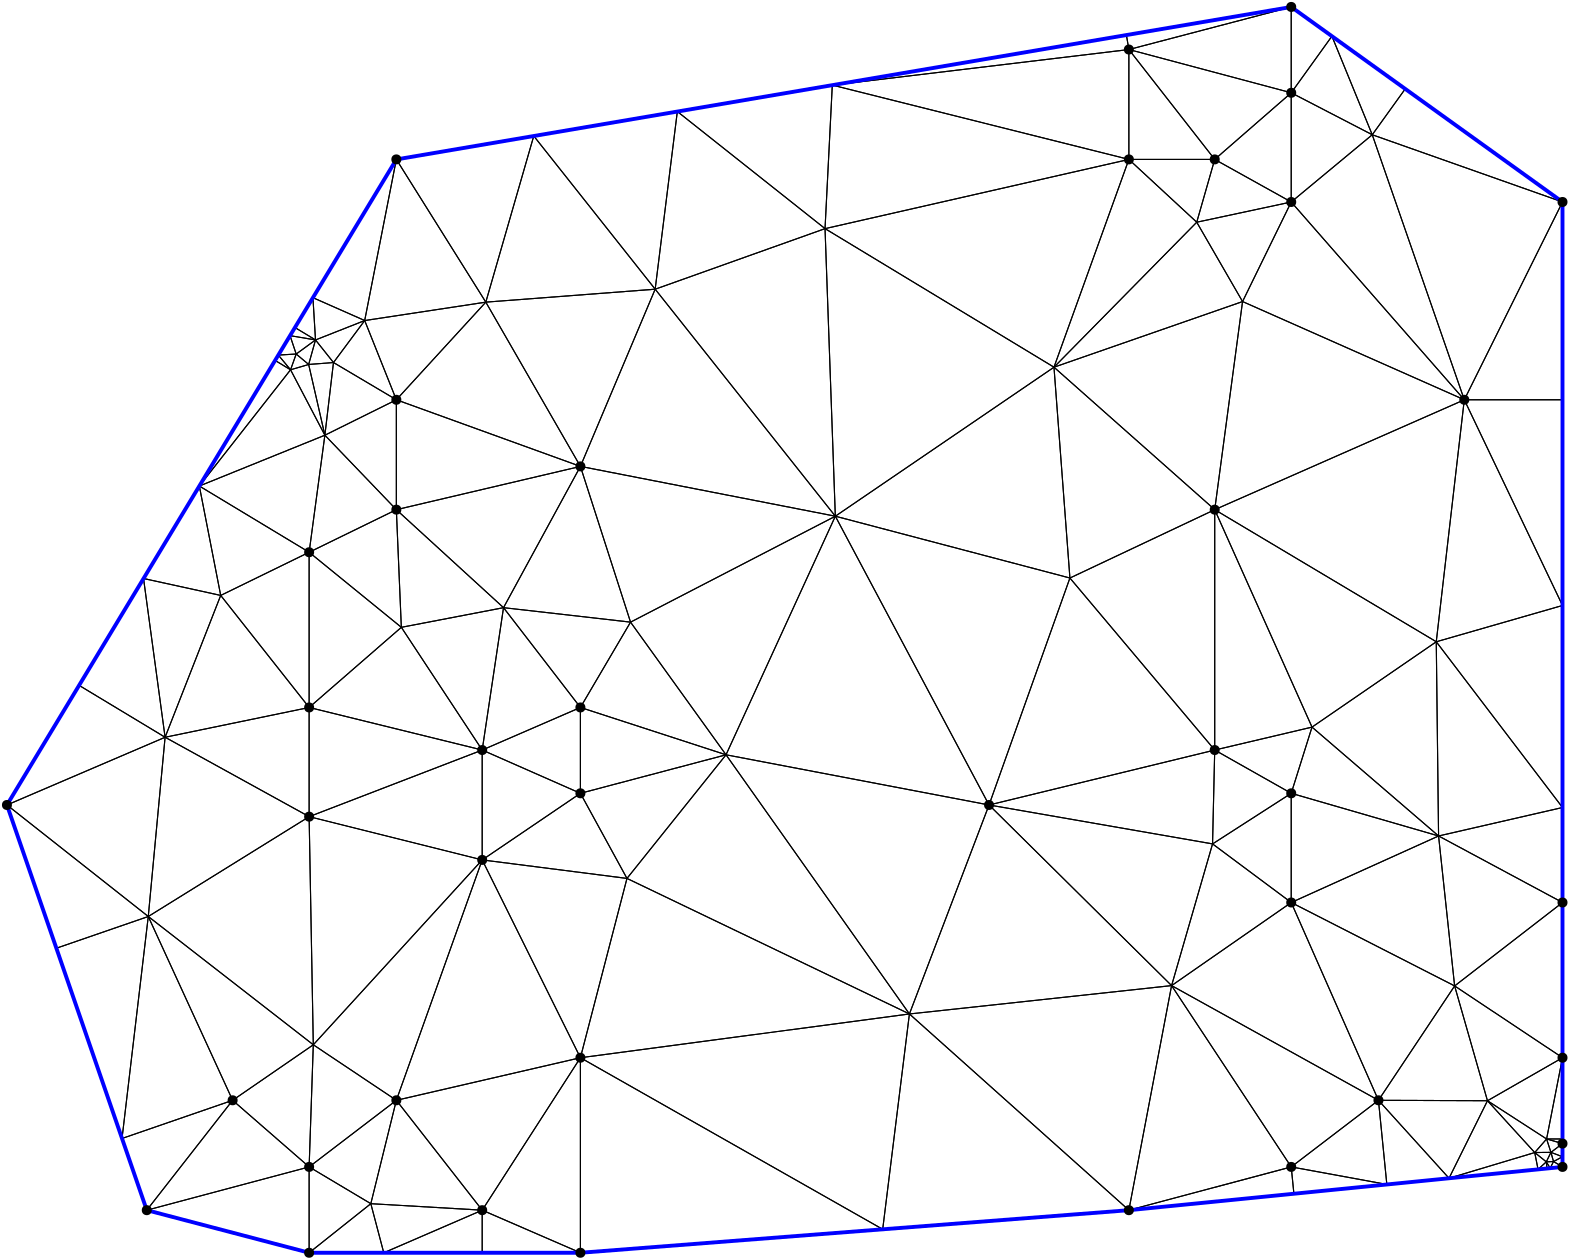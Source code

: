 <?xml version="1.0"?>
<!DOCTYPE ipe SYSTEM "ipe.dtd">
<ipe version="70218" creator="Ipe 7.2.24">
<info created="D:20221020151441" modified="D:20221020151441"/>
<ipestyle name="basic">
<symbol name="mark/disk(sx)" transformations="translations">
<path fill="sym-stroke">
0.6 0 0 0.6 0 0 e
</path>
</symbol>
<anglesize name="22.5 deg" value="22.5"/>
<anglesize name="30 deg" value="30"/>
<anglesize name="45 deg" value="45"/>
<anglesize name="60 deg" value="60"/>
<anglesize name="90 deg" value="90"/>
<arrowsize name="large" value="10"/>
<arrowsize name="small" value="5"/>
<arrowsize name="tiny" value="3"/>
<color name="blue" value="0 0 1"/>
<color name="gray" value="0.745"/>
<color name="green" value="0 1 0"/>
<color name="red" value="1 0 0"/>
<color name="pink" value="1 0.753 0.796"/>
<pen name="heavier" value="0.8"/>
<pen name="fat" value="1.4"/>
<pen name="ultrafat" value="2"/>
<gridsize name="16 pts (~6 mm)" value="16"/>
<gridsize name="32 pts (~12 mm)" value="32"/>
<gridsize name="4 pts" value="4"/>
<gridsize name="8 pts (~3 mm)" value="8"/>
<opacity name="10%" value="0.1"/>
<opacity name="25%" value="0.25"/>
<opacity name="50%" value="0.5"/>
<opacity name="75%" value="0.75"/>
<symbolsize name="large" value="5"/>
<symbolsize name="small" value="2"/>
<symbolsize name="tiny" value="1.1"/>
<textsize name="huge" value="\huge"/>
<textsize name="large" value="\large"/>
<textsize name="small" value="\small"/>
<textsize name="tiny" value="	iny"/>
<tiling name="falling" angle="-60" step="4" width="1"/>
<tiling name="rising" angle="30" step="4" width="1"/>
</ipestyle>
<page>
<layer name="hull"/>
<layer name="constraints"/>
<layer name="triangulation"/>
<layer name="obtuse"/>
<layer name="blub"/>
<layer name="problems"/>
<view layers="hull constraints triangulation obtuse blub" active="triangulation"/>
<path layer="triangulation" stroke="black">
124.786 428.998 m 
72.9317 457.583 l 
</path>
<path layer="triangulation" stroke="black">
72.9317 457.583 m 
66.8776 393.057 l 
</path>
<path layer="triangulation" stroke="black">
66.8776 393.057 m 
124.786 428.998 l 
</path>
<path layer="triangulation" stroke="black">
156.185 326.887 m 
187.091 287.329 l 
</path>
<path layer="triangulation" stroke="black">
187.091 287.329 m 
222.446 342.216 l 
</path>
<path layer="triangulation" stroke="black">
222.446 342.216 m 
156.185 326.887 l 
</path>
<path layer="triangulation" stroke="black">
66.8776 393.057 m 
97.2433 326.887 l 
</path>
<path layer="triangulation" stroke="black">
97.2433 326.887 m 
126.288 346.871 l 
</path>
<path layer="triangulation" stroke="black">
126.288 346.871 m 
66.8776 393.057 l 
</path>
<path layer="triangulation" stroke="black">
485.823 461.238 m 
450.797 539.514 l 
</path>
<path layer="triangulation" stroke="black">
450.797 539.514 m 
450.797 452.98 l 
</path>
<path layer="triangulation" stroke="black">
450.797 452.98 m 
485.823 461.238 l 
</path>
<path layer="triangulation" stroke="black">
187.091 452.98 m 
187.091 413.422 l 
</path>
<path layer="triangulation" stroke="black">
187.091 413.422 m 
222.446 437.404 l 
</path>
<path layer="triangulation" stroke="black">
222.446 437.404 m 
187.091 452.98 l 
</path>
<path layer="triangulation" stroke="black">
188.391 614.225 m 
222.446 555.091 l 
</path>
<path layer="triangulation" stroke="black">
222.446 555.091 m 
249.361 618.883 l 
</path>
<path layer="triangulation" stroke="black">
249.361 618.883 m 
188.391 614.225 l 
</path>
<path layer="triangulation" stroke="black">
478.34 689.589 m 
450.797 665.607 l 
</path>
<path layer="triangulation" stroke="black">
450.797 665.607 m 
478.34 650.278 l 
</path>
<path layer="triangulation" stroke="black">
478.34 650.278 m 
478.34 689.589 l 
</path>
<path layer="triangulation" stroke="black">
314.22 537.156 m 
249.361 618.883 l 
</path>
<path layer="triangulation" stroke="black">
249.361 618.883 m 
222.446 555.091 l 
</path>
<path layer="triangulation" stroke="black">
222.446 555.091 m 
314.22 537.156 l 
</path>
<path layer="triangulation" stroke="black">
531.386 422.045 m 
478.34 398.093 l 
</path>
<path layer="triangulation" stroke="black">
478.34 398.093 m 
537.165 368.058 l 
</path>
<path layer="triangulation" stroke="black">
537.165 368.058 m 
531.386 422.045 l 
</path>
<path layer="triangulation" stroke="black">
369.554 433.201 m 
435.271 368.178 l 
</path>
<path layer="triangulation" stroke="black">
435.271 368.178 m 
450.018 419.186 l 
</path>
<path layer="triangulation" stroke="black">
450.018 419.186 m 
369.554 433.201 l 
</path>
<path layer="triangulation" stroke="black">
124.786 272 m 
124.786 302.905 l 
</path>
<path layer="triangulation" stroke="black">
124.786 302.905 m 
66.3382 287.329 l 
</path>
<path layer="triangulation" stroke="black">
66.3382 287.329 m 
124.786 272 l 
</path>
<path layer="triangulation" stroke="black">
146.994 289.667 m 
156.185 326.887 l 
</path>
<path layer="triangulation" stroke="black">
156.185 326.887 m 
124.786 302.905 l 
</path>
<path layer="triangulation" stroke="black">
124.786 302.905 m 
146.994 289.667 l 
</path>
<path layer="triangulation" stroke="black">
151.654 272 m 
187.091 287.329 l 
</path>
<path layer="triangulation" stroke="black">
187.091 287.329 m 
146.994 289.667 l 
</path>
<path layer="triangulation" stroke="black">
146.994 289.667 m 
151.654 272 l 
</path>
<path layer="triangulation" stroke="black">
222.446 272 m 
222.446 342.216 l 
</path>
<path layer="triangulation" stroke="black">
222.446 342.216 m 
187.091 287.329 l 
</path>
<path layer="triangulation" stroke="black">
187.091 287.329 m 
222.446 272 l 
</path>
<path layer="triangulation" stroke="black">
126.288 346.871 m 
156.185 326.887 l 
</path>
<path layer="triangulation" stroke="black">
156.185 326.887 m 
187.091 413.422 l 
</path>
<path layer="triangulation" stroke="black">
187.091 413.422 m 
126.288 346.871 l 
</path>
<path layer="triangulation" stroke="black">
398.668 514.906 m 
369.554 433.201 l 
</path>
<path layer="triangulation" stroke="black">
369.554 433.201 m 
450.797 452.98 l 
</path>
<path layer="triangulation" stroke="black">
450.797 452.98 m 
398.668 514.906 l 
</path>
<path layer="triangulation" stroke="black">
124.786 428.998 m 
126.288 346.871 l 
</path>
<path layer="triangulation" stroke="black">
126.288 346.871 m 
187.091 413.422 l 
</path>
<path layer="triangulation" stroke="black">
187.091 413.422 m 
124.786 428.998 l 
</path>
<path layer="triangulation" stroke="black">
340.888 357.97 m 
419.892 287.329 l 
</path>
<path layer="triangulation" stroke="black">
419.892 287.329 m 
435.271 368.178 l 
</path>
<path layer="triangulation" stroke="black">
435.271 368.178 m 
340.888 357.97 l 
</path>
<path layer="triangulation" stroke="black">
187.091 413.422 m 
156.185 326.887 l 
</path>
<path layer="triangulation" stroke="black">
156.185 326.887 m 
222.446 342.216 l 
</path>
<path layer="triangulation" stroke="black">
222.446 342.216 m 
187.091 413.422 l 
</path>
<path layer="triangulation" stroke="black">
146.994 289.667 m 
124.786 272 l 
</path>
<path layer="triangulation" stroke="black">
124.786 272 m 
151.654 272 l 
</path>
<path layer="triangulation" stroke="black">
151.654 272 m 
146.994 289.667 l 
</path>
<path layer="triangulation" stroke="black">
126.288 346.871 m 
124.786 302.905 l 
</path>
<path layer="triangulation" stroke="black">
124.786 302.905 m 
156.185 326.887 l 
</path>
<path layer="triangulation" stroke="black">
156.185 326.887 m 
126.288 346.871 l 
</path>
<path layer="triangulation" stroke="black">
97.2433 326.887 m 
66.3382 287.329 l 
</path>
<path layer="triangulation" stroke="black">
66.3382 287.329 m 
124.786 302.905 l 
</path>
<path layer="triangulation" stroke="black">
124.786 302.905 m 
97.2433 326.887 l 
</path>
<path layer="triangulation" stroke="black">
187.091 413.422 m 
187.091 452.98 l 
</path>
<path layer="triangulation" stroke="black">
187.091 452.98 m 
124.786 428.998 l 
</path>
<path layer="triangulation" stroke="black">
124.786 428.998 m 
187.091 413.422 l 
</path>
<path layer="triangulation" stroke="black">
157.982 497.161 m 
124.786 524.185 l 
</path>
<path layer="triangulation" stroke="black">
124.786 524.185 m 
124.786 468.309 l 
</path>
<path layer="triangulation" stroke="black">
124.786 468.309 m 
157.982 497.161 l 
</path>
<path layer="triangulation" stroke="black">
124.786 468.309 m 
124.786 524.185 l 
</path>
<path layer="triangulation" stroke="black">
124.786 524.185 m 
92.9514 508.644 l 
</path>
<path layer="triangulation" stroke="black">
92.9514 508.644 m 
124.786 468.309 l 
</path>
<path layer="triangulation" stroke="black">
118.099 589.874 m 
130.453 566.321 l 
</path>
<path layer="triangulation" stroke="black">
130.453 566.321 m 
124.618 591.787 l 
</path>
<path layer="triangulation" stroke="black">
124.618 591.787 m 
118.099 589.874 l 
</path>
<path layer="triangulation" stroke="black">
194.765 504.232 m 
222.446 468.309 l 
</path>
<path layer="triangulation" stroke="black">
222.446 468.309 m 
240.494 499.024 l 
</path>
<path layer="triangulation" stroke="black">
240.494 499.024 m 
194.765 504.232 l 
</path>
<path layer="triangulation" stroke="black">
157.982 497.161 m 
187.091 452.98 l 
</path>
<path layer="triangulation" stroke="black">
187.091 452.98 m 
194.765 504.232 l 
</path>
<path layer="triangulation" stroke="black">
194.765 504.232 m 
157.982 497.161 l 
</path>
<path layer="triangulation" stroke="black">
331.269 280.449 m 
340.888 357.97 l 
</path>
<path layer="triangulation" stroke="black">
340.888 357.97 m 
222.446 342.216 l 
</path>
<path layer="triangulation" stroke="black">
222.446 342.216 m 
331.269 280.449 l 
</path>
<path layer="triangulation" stroke="black">
314.22 537.156 m 
222.446 555.091 l 
</path>
<path layer="triangulation" stroke="black">
222.446 555.091 m 
240.494 499.024 l 
</path>
<path layer="triangulation" stroke="black">
240.494 499.024 m 
314.22 537.156 l 
</path>
<path layer="triangulation" stroke="black">
156.185 579.073 m 
156.185 539.514 l 
</path>
<path layer="triangulation" stroke="black">
156.185 539.514 m 
222.446 555.091 l 
</path>
<path layer="triangulation" stroke="black">
222.446 555.091 m 
156.185 579.073 l 
</path>
<path layer="triangulation" stroke="black">
194.765 504.232 m 
187.091 452.98 l 
</path>
<path layer="triangulation" stroke="black">
187.091 452.98 m 
222.446 468.309 l 
</path>
<path layer="triangulation" stroke="black">
222.446 468.309 m 
194.765 504.232 l 
</path>
<path layer="triangulation" stroke="black">
124.786 468.309 m 
124.786 428.998 l 
</path>
<path layer="triangulation" stroke="black">
124.786 428.998 m 
187.091 452.98 l 
</path>
<path layer="triangulation" stroke="black">
187.091 452.98 m 
124.786 468.309 l 
</path>
<path layer="triangulation" stroke="black">
187.091 452.98 m 
222.446 437.404 l 
</path>
<path layer="triangulation" stroke="black">
222.446 437.404 m 
222.446 468.309 l 
</path>
<path layer="triangulation" stroke="black">
222.446 468.309 m 
187.091 452.98 l 
</path>
<path layer="triangulation" stroke="black">
187.091 413.422 m 
222.446 342.216 l 
</path>
<path layer="triangulation" stroke="black">
222.446 342.216 m 
239.209 406.761 l 
</path>
<path layer="triangulation" stroke="black">
239.209 406.761 m 
187.091 413.422 l 
</path>
<path layer="triangulation" stroke="black">
419.892 705.166 m 
419.892 665.607 l 
</path>
<path layer="triangulation" stroke="black">
419.892 665.607 m 
450.797 665.607 l 
</path>
<path layer="triangulation" stroke="black">
450.797 665.607 m 
419.892 705.166 l 
</path>
<path layer="triangulation" stroke="black">
240.494 499.024 m 
222.446 468.309 l 
</path>
<path layer="triangulation" stroke="black">
222.446 468.309 m 
274.866 451.266 l 
</path>
<path layer="triangulation" stroke="black">
274.866 451.266 m 
240.494 499.024 l 
</path>
<path layer="triangulation" stroke="black">
419.892 705.166 m 
450.797 665.607 l 
</path>
<path layer="triangulation" stroke="black">
450.797 665.607 m 
478.34 689.589 l 
</path>
<path layer="triangulation" stroke="black">
478.34 689.589 m 
419.892 705.166 l 
</path>
<path layer="triangulation" stroke="black">
485.823 461.238 m 
450.797 452.98 l 
</path>
<path layer="triangulation" stroke="black">
450.797 452.98 m 
478.34 437.404 l 
</path>
<path layer="triangulation" stroke="black">
478.34 437.404 m 
485.823 461.238 l 
</path>
<path layer="triangulation" stroke="black">
419.003 710.385 m 
419.892 705.166 l 
</path>
<path layer="triangulation" stroke="black">
419.892 705.166 m 
478.34 720.494 l 
</path>
<path layer="triangulation" stroke="black">
478.34 720.494 m 
419.003 710.385 l 
</path>
<path layer="triangulation" stroke="black">
310.512 640.688 m 
249.361 618.883 l 
</path>
<path layer="triangulation" stroke="black">
249.361 618.883 m 
314.22 537.156 l 
</path>
<path layer="triangulation" stroke="black">
314.22 537.156 m 
310.512 640.688 l 
</path>
<path layer="triangulation" stroke="black">
419.892 705.166 m 
478.34 689.589 l 
</path>
<path layer="triangulation" stroke="black">
478.34 689.589 m 
478.34 720.494 l 
</path>
<path layer="triangulation" stroke="black">
478.34 720.494 m 
419.892 705.166 l 
</path>
<path layer="triangulation" stroke="black">
478.34 650.278 m 
460.819 614.434 l 
</path>
<path layer="triangulation" stroke="black">
460.819 614.434 m 
540.645 579.073 l 
</path>
<path layer="triangulation" stroke="black">
540.645 579.073 m 
478.34 650.278 l 
</path>
<path layer="triangulation" stroke="black">
478.34 689.589 m 
507.508 674.479 l 
</path>
<path layer="triangulation" stroke="black">
507.508 674.479 m 
492.988 709.963 l 
</path>
<path layer="triangulation" stroke="black">
492.988 709.963 m 
478.34 689.589 l 
</path>
<path layer="triangulation" stroke="black">
507.508 674.479 m 
478.34 650.278 l 
</path>
<path layer="triangulation" stroke="black">
478.34 650.278 m 
540.645 579.073 l 
</path>
<path layer="triangulation" stroke="black">
540.645 579.073 m 
507.508 674.479 l 
</path>
<path layer="triangulation" stroke="black">
460.819 614.434 m 
444.326 642.998 l 
</path>
<path layer="triangulation" stroke="black">
444.326 642.998 m 
392.933 590.803 l 
</path>
<path layer="triangulation" stroke="black">
392.933 590.803 m 
460.819 614.434 l 
</path>
<path layer="triangulation" stroke="black">
530.556 491.961 m 
540.645 579.073 l 
</path>
<path layer="triangulation" stroke="black">
540.645 579.073 m 
450.797 539.514 l 
</path>
<path layer="triangulation" stroke="black">
450.797 539.514 m 
530.556 491.961 l 
</path>
<path layer="triangulation" stroke="black">
576 650.278 m 
507.508 674.479 l 
</path>
<path layer="triangulation" stroke="black">
507.508 674.479 m 
540.645 579.073 l 
</path>
<path layer="triangulation" stroke="black">
540.645 579.073 m 
576 650.278 l 
</path>
<path layer="triangulation" stroke="black">
537.165 368.058 m 
509.74 326.887 l 
</path>
<path layer="triangulation" stroke="black">
509.74 326.887 m 
548.988 326.728 l 
</path>
<path layer="triangulation" stroke="black">
548.988 326.728 m 
537.165 368.058 l 
</path>
<path layer="triangulation" stroke="black">
565.999 308.078 m 
570.273 312.963 l 
</path>
<path layer="triangulation" stroke="black">
570.273 312.963 m 
548.988 326.728 l 
</path>
<path layer="triangulation" stroke="black">
548.988 326.728 m 
565.999 308.078 l 
</path>
<path layer="triangulation" stroke="black">
531.386 422.045 m 
530.556 491.961 l 
</path>
<path layer="triangulation" stroke="black">
530.556 491.961 m 
485.823 461.238 l 
</path>
<path layer="triangulation" stroke="black">
485.823 461.238 m 
531.386 422.045 l 
</path>
<path layer="triangulation" stroke="black">
450.797 452.98 m 
450.018 419.186 l 
</path>
<path layer="triangulation" stroke="black">
450.018 419.186 m 
478.34 437.404 l 
</path>
<path layer="triangulation" stroke="black">
478.34 437.404 m 
450.797 452.98 l 
</path>
<path layer="triangulation" stroke="black">
444.326 642.998 m 
419.892 665.607 l 
</path>
<path layer="triangulation" stroke="black">
419.892 665.607 m 
392.933 590.803 l 
</path>
<path layer="triangulation" stroke="black">
392.933 590.803 m 
444.326 642.998 l 
</path>
<path layer="triangulation" stroke="black">
419.892 665.607 m 
313.13 692.347 l 
</path>
<path layer="triangulation" stroke="black">
313.13 692.347 m 
310.512 640.688 l 
</path>
<path layer="triangulation" stroke="black">
310.512 640.688 m 
419.892 665.607 l 
</path>
<path layer="triangulation" stroke="black">
450.797 539.514 m 
398.668 514.906 l 
</path>
<path layer="triangulation" stroke="black">
398.668 514.906 m 
450.797 452.98 l 
</path>
<path layer="triangulation" stroke="black">
450.797 452.98 m 
450.797 539.514 l 
</path>
<path layer="triangulation" stroke="black">
274.866 451.266 m 
239.209 406.761 l 
</path>
<path layer="triangulation" stroke="black">
239.209 406.761 m 
340.888 357.97 l 
</path>
<path layer="triangulation" stroke="black">
340.888 357.97 m 
274.866 451.266 l 
</path>
<path layer="triangulation" stroke="black">
435.271 368.178 m 
419.892 287.329 l 
</path>
<path layer="triangulation" stroke="black">
419.892 287.329 m 
478.34 302.905 l 
</path>
<path layer="triangulation" stroke="black">
478.34 302.905 m 
435.271 368.178 l 
</path>
<path layer="triangulation" stroke="black">
509.74 326.887 m 
435.271 368.178 l 
</path>
<path layer="triangulation" stroke="black">
435.271 368.178 m 
478.34 302.905 l 
</path>
<path layer="triangulation" stroke="black">
478.34 302.905 m 
509.74 326.887 l 
</path>
<path layer="triangulation" stroke="black">
576 398.093 m 
537.165 368.058 l 
</path>
<path layer="triangulation" stroke="black">
537.165 368.058 m 
576 342.216 l 
</path>
<path layer="triangulation" stroke="black">
576 342.216 m 
576 398.093 l 
</path>
<path layer="triangulation" stroke="black">
478.34 398.093 m 
435.271 368.178 l 
</path>
<path layer="triangulation" stroke="black">
435.271 368.178 m 
509.74 326.887 l 
</path>
<path layer="triangulation" stroke="black">
509.74 326.887 m 
478.34 398.093 l 
</path>
<path layer="triangulation" stroke="black">
85.2616 548.026 m 
124.786 524.185 l 
</path>
<path layer="triangulation" stroke="black">
124.786 524.185 m 
130.453 566.321 l 
</path>
<path layer="triangulation" stroke="black">
130.453 566.321 m 
85.2616 548.026 l 
</path>
<path layer="triangulation" stroke="black">
133.551 592.483 m 
156.185 579.073 l 
</path>
<path layer="triangulation" stroke="black">
156.185 579.073 m 
144.788 607.603 l 
</path>
<path layer="triangulation" stroke="black">
144.788 607.603 m 
133.551 592.483 l 
</path>
<path layer="triangulation" stroke="black">
548.988 326.728 m 
570.273 312.963 l 
</path>
<path layer="triangulation" stroke="black">
570.273 312.963 m 
576 342.216 l 
</path>
<path layer="triangulation" stroke="black">
576 342.216 m 
548.988 326.728 l 
</path>
<path layer="triangulation" stroke="black">
548.988 326.728 m 
535.145 298.829 l 
</path>
<path layer="triangulation" stroke="black">
535.145 298.829 m 
565.999 308.078 l 
</path>
<path layer="triangulation" stroke="black">
565.999 308.078 m 
548.988 326.728 l 
</path>
<path layer="triangulation" stroke="black">
156.185 326.887 m 
146.994 289.667 l 
</path>
<path layer="triangulation" stroke="black">
146.994 289.667 m 
187.091 287.329 l 
</path>
<path layer="triangulation" stroke="black">
187.091 287.329 m 
156.185 326.887 l 
</path>
<path layer="triangulation" stroke="black">
124.786 302.905 m 
124.786 272 l 
</path>
<path layer="triangulation" stroke="black">
124.786 272 m 
146.994 289.667 l 
</path>
<path layer="triangulation" stroke="black">
146.994 289.667 m 
124.786 302.905 l 
</path>
<path layer="triangulation" stroke="black">
124.618 591.787 m 
127.083 600.615 l 
</path>
<path layer="triangulation" stroke="black">
127.083 600.615 m 
120.126 595.544 l 
</path>
<path layer="triangulation" stroke="black">
120.126 595.544 m 
124.618 591.787 l 
</path>
<path layer="triangulation" stroke="black">
144.788 607.603 m 
188.391 614.225 l 
</path>
<path layer="triangulation" stroke="black">
188.391 614.225 m 
156.185 665.607 l 
</path>
<path layer="triangulation" stroke="black">
156.185 665.607 m 
144.788 607.603 l 
</path>
<path layer="triangulation" stroke="black">
222.446 437.404 m 
274.866 451.266 l 
</path>
<path layer="triangulation" stroke="black">
274.866 451.266 m 
222.446 468.309 l 
</path>
<path layer="triangulation" stroke="black">
222.446 468.309 m 
222.446 437.404 l 
</path>
<path layer="triangulation" stroke="black">
239.209 406.761 m 
222.446 342.216 l 
</path>
<path layer="triangulation" stroke="black">
222.446 342.216 m 
340.888 357.97 l 
</path>
<path layer="triangulation" stroke="black">
340.888 357.97 m 
239.209 406.761 l 
</path>
<path layer="triangulation" stroke="black">
97.2433 326.887 m 
57.4284 313.148 l 
</path>
<path layer="triangulation" stroke="black">
57.4284 313.148 m 
66.3382 287.329 l 
</path>
<path layer="triangulation" stroke="black">
66.3382 287.329 m 
97.2433 326.887 l 
</path>
<path layer="triangulation" stroke="black">
97.2433 326.887 m 
66.8776 393.057 l 
</path>
<path layer="triangulation" stroke="black">
66.8776 393.057 m 
57.4284 313.148 l 
</path>
<path layer="triangulation" stroke="black">
57.4284 313.148 m 
97.2433 326.887 l 
</path>
<path layer="triangulation" stroke="black">
72.9317 457.583 m 
92.9514 508.644 l 
</path>
<path layer="triangulation" stroke="black">
92.9514 508.644 m 
65.1744 514.725 l 
</path>
<path layer="triangulation" stroke="black">
65.1744 514.725 m 
72.9317 457.583 l 
</path>
<path layer="triangulation" stroke="black">
118.099 589.874 m 
120.126 595.544 l 
</path>
<path layer="triangulation" stroke="black">
120.126 595.544 m 
113.697 595.168 l 
</path>
<path layer="triangulation" stroke="black">
113.697 595.168 m 
118.099 589.874 l 
</path>
<path layer="triangulation" stroke="black">
118.099 589.874 m 
124.618 591.787 l 
</path>
<path layer="triangulation" stroke="black">
124.618 591.787 m 
120.126 595.544 l 
</path>
<path layer="triangulation" stroke="black">
120.126 595.544 m 
118.099 589.874 l 
</path>
<path layer="triangulation" stroke="black">
133.551 592.483 m 
130.453 566.321 l 
</path>
<path layer="triangulation" stroke="black">
130.453 566.321 m 
156.185 579.073 l 
</path>
<path layer="triangulation" stroke="black">
156.185 579.073 m 
133.551 592.483 l 
</path>
<path layer="triangulation" stroke="black">
419.892 705.166 m 
313.13 692.347 l 
</path>
<path layer="triangulation" stroke="black">
313.13 692.347 m 
419.892 665.607 l 
</path>
<path layer="triangulation" stroke="black">
419.892 665.607 m 
419.892 705.166 l 
</path>
<path layer="triangulation" stroke="black">
188.391 614.225 m 
156.185 579.073 l 
</path>
<path layer="triangulation" stroke="black">
156.185 579.073 m 
222.446 555.091 l 
</path>
<path layer="triangulation" stroke="black">
222.446 555.091 m 
188.391 614.225 l 
</path>
<path layer="triangulation" stroke="black">
156.185 665.607 m 
126.158 615.826 l 
</path>
<path layer="triangulation" stroke="black">
126.158 615.826 m 
144.788 607.603 l 
</path>
<path layer="triangulation" stroke="black">
144.788 607.603 m 
156.185 665.607 l 
</path>
<path layer="triangulation" stroke="black">
450.018 419.186 m 
435.271 368.178 l 
</path>
<path layer="triangulation" stroke="black">
435.271 368.178 m 
478.34 398.093 l 
</path>
<path layer="triangulation" stroke="black">
478.34 398.093 m 
450.018 419.186 l 
</path>
<path layer="triangulation" stroke="black">
369.554 433.201 m 
340.888 357.97 l 
</path>
<path layer="triangulation" stroke="black">
340.888 357.97 m 
435.271 368.178 l 
</path>
<path layer="triangulation" stroke="black">
435.271 368.178 m 
369.554 433.201 l 
</path>
<path layer="triangulation" stroke="black">
576 579.073 m 
540.645 579.073 l 
</path>
<path layer="triangulation" stroke="black">
540.645 579.073 m 
576 505.028 l 
</path>
<path layer="triangulation" stroke="black">
576 505.028 m 
576 579.073 l 
</path>
<path layer="triangulation" stroke="black">
257.339 682.841 m 
249.361 618.883 l 
</path>
<path layer="triangulation" stroke="black">
249.361 618.883 m 
310.512 640.688 l 
</path>
<path layer="triangulation" stroke="black">
310.512 640.688 m 
257.339 682.841 l 
</path>
<path layer="triangulation" stroke="black">
576 432.298 m 
531.386 422.045 l 
</path>
<path layer="triangulation" stroke="black">
531.386 422.045 m 
576 398.093 l 
</path>
<path layer="triangulation" stroke="black">
576 398.093 m 
576 432.298 l 
</path>
<path layer="triangulation" stroke="black">
478.34 398.093 m 
509.74 326.887 l 
</path>
<path layer="triangulation" stroke="black">
509.74 326.887 m 
537.165 368.058 l 
</path>
<path layer="triangulation" stroke="black">
537.165 368.058 m 
478.34 398.093 l 
</path>
<path layer="triangulation" stroke="black">
570.273 312.963 m 
571.835 308.146 l 
</path>
<path layer="triangulation" stroke="black">
571.835 308.146 m 
576 311.311 l 
</path>
<path layer="triangulation" stroke="black">
576 311.311 m 
570.273 312.963 l 
</path>
<path layer="triangulation" stroke="black">
571.835 308.146 m 
570.17 304.733 l 
</path>
<path layer="triangulation" stroke="black">
570.17 304.733 m 
572.767 304.841 l 
</path>
<path layer="triangulation" stroke="black">
572.767 304.841 m 
571.835 308.146 l 
</path>
<path layer="triangulation" stroke="black">
571.561 302.462 m 
570.17 304.733 l 
</path>
<path layer="triangulation" stroke="black">
570.17 304.733 m 
570.408 302.347 l 
</path>
<path layer="triangulation" stroke="black">
570.408 302.347 m 
571.561 302.462 l 
</path>
<path layer="triangulation" stroke="black">
509.74 326.887 m 
478.34 302.905 l 
</path>
<path layer="triangulation" stroke="black">
478.34 302.905 m 
512.762 296.595 l 
</path>
<path layer="triangulation" stroke="black">
512.762 296.595 m 
509.74 326.887 l 
</path>
<path layer="triangulation" stroke="black">
66.8776 393.057 m 
126.288 346.871 l 
</path>
<path layer="triangulation" stroke="black">
126.288 346.871 m 
124.786 428.998 l 
</path>
<path layer="triangulation" stroke="black">
124.786 428.998 m 
66.8776 393.057 l 
</path>
<path layer="triangulation" stroke="black">
97.2433 326.887 m 
124.786 302.905 l 
</path>
<path layer="triangulation" stroke="black">
124.786 302.905 m 
126.288 346.871 l 
</path>
<path layer="triangulation" stroke="black">
126.288 346.871 m 
97.2433 326.887 l 
</path>
<path layer="triangulation" stroke="black">
124.786 468.309 m 
72.9317 457.583 l 
</path>
<path layer="triangulation" stroke="black">
72.9317 457.583 m 
124.786 428.998 l 
</path>
<path layer="triangulation" stroke="black">
124.786 428.998 m 
124.786 468.309 l 
</path>
<path layer="triangulation" stroke="black">
33.793 381.64 m 
57.4284 313.148 l 
</path>
<path layer="triangulation" stroke="black">
57.4284 313.148 m 
66.8776 393.057 l 
</path>
<path layer="triangulation" stroke="black">
66.8776 393.057 m 
33.793 381.64 l 
</path>
<path layer="triangulation" stroke="black">
16 433.201 m 
33.793 381.64 l 
</path>
<path layer="triangulation" stroke="black">
33.793 381.64 m 
66.8776 393.057 l 
</path>
<path layer="triangulation" stroke="black">
66.8776 393.057 m 
16 433.201 l 
</path>
<path layer="triangulation" stroke="black">
187.091 272 m 
187.091 287.329 l 
</path>
<path layer="triangulation" stroke="black">
187.091 287.329 m 
151.654 272 l 
</path>
<path layer="triangulation" stroke="black">
151.654 272 m 
187.091 272 l 
</path>
<path layer="triangulation" stroke="black">
222.446 272 m 
187.091 287.329 l 
</path>
<path layer="triangulation" stroke="black">
187.091 287.329 m 
187.091 272 l 
</path>
<path layer="triangulation" stroke="black">
187.091 272 m 
222.446 272 l 
</path>
<path layer="triangulation" stroke="black">
222.446 437.404 m 
239.209 406.761 l 
</path>
<path layer="triangulation" stroke="black">
239.209 406.761 m 
274.866 451.266 l 
</path>
<path layer="triangulation" stroke="black">
274.866 451.266 m 
222.446 437.404 l 
</path>
<path layer="triangulation" stroke="black">
222.446 437.404 m 
187.091 413.422 l 
</path>
<path layer="triangulation" stroke="black">
187.091 413.422 m 
239.209 406.761 l 
</path>
<path layer="triangulation" stroke="black">
239.209 406.761 m 
222.446 437.404 l 
</path>
<path layer="triangulation" stroke="black">
369.554 433.201 m 
314.22 537.156 l 
</path>
<path layer="triangulation" stroke="black">
314.22 537.156 m 
274.866 451.266 l 
</path>
<path layer="triangulation" stroke="black">
274.866 451.266 m 
369.554 433.201 l 
</path>
<path layer="triangulation" stroke="black">
222.446 555.091 m 
156.185 539.514 l 
</path>
<path layer="triangulation" stroke="black">
156.185 539.514 m 
194.765 504.232 l 
</path>
<path layer="triangulation" stroke="black">
194.765 504.232 m 
222.446 555.091 l 
</path>
<path layer="triangulation" stroke="black">
274.866 451.266 m 
314.22 537.156 l 
</path>
<path layer="triangulation" stroke="black">
314.22 537.156 m 
240.494 499.024 l 
</path>
<path layer="triangulation" stroke="black">
240.494 499.024 m 
274.866 451.266 l 
</path>
<path layer="triangulation" stroke="black">
392.933 590.803 m 
419.892 665.607 l 
</path>
<path layer="triangulation" stroke="black">
419.892 665.607 m 
310.512 640.688 l 
</path>
<path layer="triangulation" stroke="black">
310.512 640.688 m 
392.933 590.803 l 
</path>
<path layer="triangulation" stroke="black">
222.446 555.091 m 
194.765 504.232 l 
</path>
<path layer="triangulation" stroke="black">
194.765 504.232 m 
240.494 499.024 l 
</path>
<path layer="triangulation" stroke="black">
240.494 499.024 m 
222.446 555.091 l 
</path>
<path layer="triangulation" stroke="black">
156.185 539.514 m 
124.786 524.185 l 
</path>
<path layer="triangulation" stroke="black">
124.786 524.185 m 
157.982 497.161 l 
</path>
<path layer="triangulation" stroke="black">
157.982 497.161 m 
156.185 539.514 l 
</path>
<path layer="triangulation" stroke="black">
187.091 452.98 m 
157.982 497.161 l 
</path>
<path layer="triangulation" stroke="black">
157.982 497.161 m 
124.786 468.309 l 
</path>
<path layer="triangulation" stroke="black">
124.786 468.309 m 
187.091 452.98 l 
</path>
<path layer="triangulation" stroke="black">
194.765 504.232 m 
156.185 539.514 l 
</path>
<path layer="triangulation" stroke="black">
156.185 539.514 m 
157.982 497.161 l 
</path>
<path layer="triangulation" stroke="black">
157.982 497.161 m 
194.765 504.232 l 
</path>
<path layer="triangulation" stroke="black">
66.8776 393.057 m 
72.9317 457.583 l 
</path>
<path layer="triangulation" stroke="black">
72.9317 457.583 m 
16 433.201 l 
</path>
<path layer="triangulation" stroke="black">
16 433.201 m 
66.8776 393.057 l 
</path>
<path layer="triangulation" stroke="black">
124.786 468.309 m 
92.9514 508.644 l 
</path>
<path layer="triangulation" stroke="black">
92.9514 508.644 m 
72.9317 457.583 l 
</path>
<path layer="triangulation" stroke="black">
72.9317 457.583 m 
124.786 468.309 l 
</path>
<path layer="triangulation" stroke="black">
72.9317 457.583 m 
41.9716 476.258 l 
</path>
<path layer="triangulation" stroke="black">
41.9716 476.258 m 
16 433.201 l 
</path>
<path layer="triangulation" stroke="black">
16 433.201 m 
72.9317 457.583 l 
</path>
<path layer="triangulation" stroke="black">
72.9317 457.583 m 
65.1744 514.725 l 
</path>
<path layer="triangulation" stroke="black">
65.1744 514.725 m 
41.9716 476.258 l 
</path>
<path layer="triangulation" stroke="black">
41.9716 476.258 m 
72.9317 457.583 l 
</path>
<path layer="triangulation" stroke="black">
92.9514 508.644 m 
124.786 524.185 l 
</path>
<path layer="triangulation" stroke="black">
124.786 524.185 m 
85.2616 548.026 l 
</path>
<path layer="triangulation" stroke="black">
85.2616 548.026 m 
92.9514 508.644 l 
</path>
<path layer="triangulation" stroke="black">
130.453 566.321 m 
156.185 539.514 l 
</path>
<path layer="triangulation" stroke="black">
156.185 539.514 m 
156.185 579.073 l 
</path>
<path layer="triangulation" stroke="black">
156.185 579.073 m 
130.453 566.321 l 
</path>
<path layer="triangulation" stroke="black">
92.9514 508.644 m 
85.2616 548.026 l 
</path>
<path layer="triangulation" stroke="black">
85.2616 548.026 m 
65.1744 514.725 l 
</path>
<path layer="triangulation" stroke="black">
65.1744 514.725 m 
92.9514 508.644 l 
</path>
<path layer="triangulation" stroke="black">
118.099 589.874 m 
112.53 593.234 l 
</path>
<path layer="triangulation" stroke="black">
112.53 593.234 m 
85.2616 548.026 l 
</path>
<path layer="triangulation" stroke="black">
85.2616 548.026 m 
118.099 589.874 l 
</path>
<path layer="triangulation" stroke="black">
117.914 602.158 m 
127.083 600.615 l 
</path>
<path layer="triangulation" stroke="black">
127.083 600.615 m 
119.677 605.082 l 
</path>
<path layer="triangulation" stroke="black">
119.677 605.082 m 
117.914 602.158 l 
</path>
<path layer="triangulation" stroke="black">
118.099 589.874 m 
113.697 595.168 l 
</path>
<path layer="triangulation" stroke="black">
113.697 595.168 m 
112.53 593.234 l 
</path>
<path layer="triangulation" stroke="black">
112.53 593.234 m 
118.099 589.874 l 
</path>
<path layer="triangulation" stroke="black">
120.126 595.544 m 
117.914 602.158 l 
</path>
<path layer="triangulation" stroke="black">
117.914 602.158 m 
113.697 595.168 l 
</path>
<path layer="triangulation" stroke="black">
113.697 595.168 m 
120.126 595.544 l 
</path>
<path layer="triangulation" stroke="black">
120.126 595.544 m 
127.083 600.615 l 
</path>
<path layer="triangulation" stroke="black">
127.083 600.615 m 
117.914 602.158 l 
</path>
<path layer="triangulation" stroke="black">
117.914 602.158 m 
120.126 595.544 l 
</path>
<path layer="triangulation" stroke="black">
398.668 514.906 m 
392.933 590.803 l 
</path>
<path layer="triangulation" stroke="black">
392.933 590.803 m 
314.22 537.156 l 
</path>
<path layer="triangulation" stroke="black">
314.22 537.156 m 
398.668 514.906 l 
</path>
<path layer="triangulation" stroke="black">
313.13 692.347 m 
257.339 682.841 l 
</path>
<path layer="triangulation" stroke="black">
257.339 682.841 m 
310.512 640.688 l 
</path>
<path layer="triangulation" stroke="black">
310.512 640.688 m 
313.13 692.347 l 
</path>
<path layer="triangulation" stroke="black">
205.653 674.035 m 
249.361 618.883 l 
</path>
<path layer="triangulation" stroke="black">
249.361 618.883 m 
257.339 682.841 l 
</path>
<path layer="triangulation" stroke="black">
257.339 682.841 m 
205.653 674.035 l 
</path>
<path layer="triangulation" stroke="black">
127.083 600.615 m 
126.158 615.826 l 
</path>
<path layer="triangulation" stroke="black">
126.158 615.826 m 
119.677 605.082 l 
</path>
<path layer="triangulation" stroke="black">
119.677 605.082 m 
127.083 600.615 l 
</path>
<path layer="triangulation" stroke="black">
127.083 600.615 m 
124.618 591.787 l 
</path>
<path layer="triangulation" stroke="black">
124.618 591.787 m 
133.551 592.483 l 
</path>
<path layer="triangulation" stroke="black">
133.551 592.483 m 
127.083 600.615 l 
</path>
<path layer="triangulation" stroke="black">
205.653 674.035 m 
188.391 614.225 l 
</path>
<path layer="triangulation" stroke="black">
188.391 614.225 m 
249.361 618.883 l 
</path>
<path layer="triangulation" stroke="black">
249.361 618.883 m 
205.653 674.035 l 
</path>
<path layer="triangulation" stroke="black">
205.653 674.035 m 
156.185 665.607 l 
</path>
<path layer="triangulation" stroke="black">
156.185 665.607 m 
188.391 614.225 l 
</path>
<path layer="triangulation" stroke="black">
188.391 614.225 m 
205.653 674.035 l 
</path>
<path layer="triangulation" stroke="black">
127.083 600.615 m 
144.788 607.603 l 
</path>
<path layer="triangulation" stroke="black">
144.788 607.603 m 
126.158 615.826 l 
</path>
<path layer="triangulation" stroke="black">
126.158 615.826 m 
127.083 600.615 l 
</path>
<path layer="triangulation" stroke="black">
156.185 579.073 m 
188.391 614.225 l 
</path>
<path layer="triangulation" stroke="black">
188.391 614.225 m 
144.788 607.603 l 
</path>
<path layer="triangulation" stroke="black">
144.788 607.603 m 
156.185 579.073 l 
</path>
<path layer="triangulation" stroke="black">
127.083 600.615 m 
133.551 592.483 l 
</path>
<path layer="triangulation" stroke="black">
133.551 592.483 m 
144.788 607.603 l 
</path>
<path layer="triangulation" stroke="black">
144.788 607.603 m 
127.083 600.615 l 
</path>
<path layer="triangulation" stroke="black">
124.618 591.787 m 
130.453 566.321 l 
</path>
<path layer="triangulation" stroke="black">
130.453 566.321 m 
133.551 592.483 l 
</path>
<path layer="triangulation" stroke="black">
133.551 592.483 m 
124.618 591.787 l 
</path>
<path layer="triangulation" stroke="black">
85.2616 548.026 m 
130.453 566.321 l 
</path>
<path layer="triangulation" stroke="black">
130.453 566.321 m 
118.099 589.874 l 
</path>
<path layer="triangulation" stroke="black">
118.099 589.874 m 
85.2616 548.026 l 
</path>
<path layer="triangulation" stroke="black">
124.786 524.185 m 
156.185 539.514 l 
</path>
<path layer="triangulation" stroke="black">
156.185 539.514 m 
130.453 566.321 l 
</path>
<path layer="triangulation" stroke="black">
130.453 566.321 m 
124.786 524.185 l 
</path>
<path layer="triangulation" stroke="black">
460.819 614.434 m 
392.933 590.803 l 
</path>
<path layer="triangulation" stroke="black">
392.933 590.803 m 
450.797 539.514 l 
</path>
<path layer="triangulation" stroke="black">
450.797 539.514 m 
460.819 614.434 l 
</path>
<path layer="triangulation" stroke="black">
314.22 537.156 m 
369.554 433.201 l 
</path>
<path layer="triangulation" stroke="black">
369.554 433.201 m 
398.668 514.906 l 
</path>
<path layer="triangulation" stroke="black">
398.668 514.906 m 
314.22 537.156 l 
</path>
<path layer="triangulation" stroke="black">
531.386 422.045 m 
576 432.298 l 
</path>
<path layer="triangulation" stroke="black">
576 432.298 m 
530.556 491.961 l 
</path>
<path layer="triangulation" stroke="black">
530.556 491.961 m 
531.386 422.045 l 
</path>
<path layer="triangulation" stroke="black">
530.556 491.961 m 
450.797 539.514 l 
</path>
<path layer="triangulation" stroke="black">
450.797 539.514 m 
485.823 461.238 l 
</path>
<path layer="triangulation" stroke="black">
485.823 461.238 m 
530.556 491.961 l 
</path>
<path layer="triangulation" stroke="black">
314.22 537.156 m 
392.933 590.803 l 
</path>
<path layer="triangulation" stroke="black">
392.933 590.803 m 
310.512 640.688 l 
</path>
<path layer="triangulation" stroke="black">
310.512 640.688 m 
314.22 537.156 l 
</path>
<path layer="triangulation" stroke="black">
398.668 514.906 m 
450.797 539.514 l 
</path>
<path layer="triangulation" stroke="black">
450.797 539.514 m 
392.933 590.803 l 
</path>
<path layer="triangulation" stroke="black">
392.933 590.803 m 
398.668 514.906 l 
</path>
<path layer="triangulation" stroke="black">
540.645 579.073 m 
460.819 614.434 l 
</path>
<path layer="triangulation" stroke="black">
460.819 614.434 m 
450.797 539.514 l 
</path>
<path layer="triangulation" stroke="black">
450.797 539.514 m 
540.645 579.073 l 
</path>
<path layer="triangulation" stroke="black">
478.34 650.278 m 
450.797 665.607 l 
</path>
<path layer="triangulation" stroke="black">
450.797 665.607 m 
444.326 642.998 l 
</path>
<path layer="triangulation" stroke="black">
444.326 642.998 m 
478.34 650.278 l 
</path>
<path layer="triangulation" stroke="black">
478.34 650.278 m 
444.326 642.998 l 
</path>
<path layer="triangulation" stroke="black">
444.326 642.998 m 
460.819 614.434 l 
</path>
<path layer="triangulation" stroke="black">
460.819 614.434 m 
478.34 650.278 l 
</path>
<path layer="triangulation" stroke="black">
450.797 665.607 m 
419.892 665.607 l 
</path>
<path layer="triangulation" stroke="black">
419.892 665.607 m 
444.326 642.998 l 
</path>
<path layer="triangulation" stroke="black">
444.326 642.998 m 
450.797 665.607 l 
</path>
<path layer="triangulation" stroke="black">
313.13 692.347 m 
419.892 705.166 l 
</path>
<path layer="triangulation" stroke="black">
419.892 705.166 m 
419.003 710.385 l 
</path>
<path layer="triangulation" stroke="black">
419.003 710.385 m 
313.13 692.347 l 
</path>
<path layer="triangulation" stroke="black">
519.378 690.989 m 
507.508 674.479 l 
</path>
<path layer="triangulation" stroke="black">
507.508 674.479 m 
576 650.278 l 
</path>
<path layer="triangulation" stroke="black">
576 650.278 m 
519.378 690.989 l 
</path>
<path layer="triangulation" stroke="black">
478.34 689.589 m 
478.34 650.278 l 
</path>
<path layer="triangulation" stroke="black">
478.34 650.278 m 
507.508 674.479 l 
</path>
<path layer="triangulation" stroke="black">
507.508 674.479 m 
478.34 689.589 l 
</path>
<path layer="triangulation" stroke="black">
478.34 720.494 m 
478.34 689.589 l 
</path>
<path layer="triangulation" stroke="black">
478.34 689.589 m 
492.988 709.963 l 
</path>
<path layer="triangulation" stroke="black">
492.988 709.963 m 
478.34 720.494 l 
</path>
<path layer="triangulation" stroke="black">
492.988 709.963 m 
507.508 674.479 l 
</path>
<path layer="triangulation" stroke="black">
507.508 674.479 m 
519.378 690.989 l 
</path>
<path layer="triangulation" stroke="black">
519.378 690.989 m 
492.988 709.963 l 
</path>
<path layer="triangulation" stroke="black">
576 650.278 m 
540.645 579.073 l 
</path>
<path layer="triangulation" stroke="black">
540.645 579.073 m 
576 579.073 l 
</path>
<path layer="triangulation" stroke="black">
576 579.073 m 
576 650.278 l 
</path>
<path layer="triangulation" stroke="black">
478.34 437.404 m 
531.386 422.045 l 
</path>
<path layer="triangulation" stroke="black">
531.386 422.045 m 
485.823 461.238 l 
</path>
<path layer="triangulation" stroke="black">
485.823 461.238 m 
478.34 437.404 l 
</path>
<path layer="triangulation" stroke="black">
576 505.028 m 
540.645 579.073 l 
</path>
<path layer="triangulation" stroke="black">
540.645 579.073 m 
530.556 491.961 l 
</path>
<path layer="triangulation" stroke="black">
530.556 491.961 m 
576 505.028 l 
</path>
<path layer="triangulation" stroke="black">
576 505.028 m 
530.556 491.961 l 
</path>
<path layer="triangulation" stroke="black">
530.556 491.961 m 
576 432.298 l 
</path>
<path layer="triangulation" stroke="black">
576 432.298 m 
576 505.028 l 
</path>
<path layer="triangulation" stroke="black">
478.34 398.093 m 
531.386 422.045 l 
</path>
<path layer="triangulation" stroke="black">
531.386 422.045 m 
478.34 437.404 l 
</path>
<path layer="triangulation" stroke="black">
478.34 437.404 m 
478.34 398.093 l 
</path>
<path layer="triangulation" stroke="black">
537.165 368.058 m 
576 398.093 l 
</path>
<path layer="triangulation" stroke="black">
576 398.093 m 
531.386 422.045 l 
</path>
<path layer="triangulation" stroke="black">
531.386 422.045 m 
537.165 368.058 l 
</path>
<path layer="triangulation" stroke="black">
567.195 302.027 m 
565.999 308.078 l 
</path>
<path layer="triangulation" stroke="black">
565.999 308.078 m 
535.145 298.829 l 
</path>
<path layer="triangulation" stroke="black">
535.145 298.829 m 
567.195 302.027 l 
</path>
<path layer="triangulation" stroke="black">
570.17 304.733 m 
571.835 308.146 l 
</path>
<path layer="triangulation" stroke="black">
571.835 308.146 m 
565.999 308.078 l 
</path>
<path layer="triangulation" stroke="black">
565.999 308.078 m 
570.17 304.733 l 
</path>
<path layer="triangulation" stroke="black">
576 311.311 m 
571.835 308.146 l 
</path>
<path layer="triangulation" stroke="black">
571.835 308.146 m 
576 306.562 l 
</path>
<path layer="triangulation" stroke="black">
576 306.562 m 
576 311.311 l 
</path>
<path layer="triangulation" stroke="black">
570.273 312.963 m 
565.999 308.078 l 
</path>
<path layer="triangulation" stroke="black">
565.999 308.078 m 
571.835 308.146 l 
</path>
<path layer="triangulation" stroke="black">
571.835 308.146 m 
570.273 312.963 l 
</path>
<path layer="triangulation" stroke="black">
570.273 312.963 m 
576 312.963 l 
</path>
<path layer="triangulation" stroke="black">
576 312.963 m 
576 342.216 l 
</path>
<path layer="triangulation" stroke="black">
576 342.216 m 
570.273 312.963 l 
</path>
<path layer="triangulation" stroke="black">
570.273 312.963 m 
576 311.311 l 
</path>
<path layer="triangulation" stroke="black">
576 311.311 m 
576 312.963 l 
</path>
<path layer="triangulation" stroke="black">
576 312.963 m 
570.273 312.963 l 
</path>
<path layer="triangulation" stroke="black">
537.165 368.058 m 
548.988 326.728 l 
</path>
<path layer="triangulation" stroke="black">
548.988 326.728 m 
576 342.216 l 
</path>
<path layer="triangulation" stroke="black">
576 342.216 m 
537.165 368.058 l 
</path>
<path layer="triangulation" stroke="black">
509.74 326.887 m 
535.145 298.829 l 
</path>
<path layer="triangulation" stroke="black">
535.145 298.829 m 
548.988 326.728 l 
</path>
<path layer="triangulation" stroke="black">
548.988 326.728 m 
509.74 326.887 l 
</path>
<path layer="triangulation" stroke="black">
478.34 437.404 m 
450.018 419.186 l 
</path>
<path layer="triangulation" stroke="black">
450.018 419.186 m 
478.34 398.093 l 
</path>
<path layer="triangulation" stroke="black">
478.34 398.093 m 
478.34 437.404 l 
</path>
<path layer="triangulation" stroke="black">
450.797 452.98 m 
369.554 433.201 l 
</path>
<path layer="triangulation" stroke="black">
369.554 433.201 m 
450.018 419.186 l 
</path>
<path layer="triangulation" stroke="black">
450.018 419.186 m 
450.797 452.98 l 
</path>
<path layer="triangulation" stroke="black">
274.866 451.266 m 
340.888 357.97 l 
</path>
<path layer="triangulation" stroke="black">
340.888 357.97 m 
369.554 433.201 l 
</path>
<path layer="triangulation" stroke="black">
369.554 433.201 m 
274.866 451.266 l 
</path>
<path layer="triangulation" stroke="black">
222.446 342.216 m 
222.446 272 l 
</path>
<path layer="triangulation" stroke="black">
222.446 272 m 
331.269 280.449 l 
</path>
<path layer="triangulation" stroke="black">
331.269 280.449 m 
222.446 342.216 l 
</path>
<path layer="triangulation" stroke="black">
509.74 326.887 m 
512.762 296.595 l 
</path>
<path layer="triangulation" stroke="black">
512.762 296.595 m 
535.145 298.829 l 
</path>
<path layer="triangulation" stroke="black">
535.145 298.829 m 
509.74 326.887 l 
</path>
<path layer="triangulation" stroke="black">
419.892 287.329 m 
340.888 357.97 l 
</path>
<path layer="triangulation" stroke="black">
340.888 357.97 m 
331.269 280.449 l 
</path>
<path layer="triangulation" stroke="black">
331.269 280.449 m 
419.892 287.329 l 
</path>
<path layer="triangulation" stroke="black">
478.34 302.905 m 
479.303 293.257 l 
</path>
<path layer="triangulation" stroke="black">
479.303 293.257 m 
512.762 296.595 l 
</path>
<path layer="triangulation" stroke="black">
512.762 296.595 m 
478.34 302.905 l 
</path>
<path layer="triangulation" stroke="black">
478.34 302.905 m 
419.892 287.329 l 
</path>
<path layer="triangulation" stroke="black">
419.892 287.329 m 
479.303 293.257 l 
</path>
<path layer="triangulation" stroke="black">
479.303 293.257 m 
478.34 302.905 l 
</path>
<path layer="triangulation" stroke="black">
570.17 304.733 m 
565.999 308.078 l 
</path>
<path layer="triangulation" stroke="black">
565.999 308.078 m 
567.195 302.027 l 
</path>
<path layer="triangulation" stroke="black">
567.195 302.027 m 
570.17 304.733 l 
</path>
<path layer="triangulation" stroke="black">
570.17 304.733 m 
567.195 302.027 l 
</path>
<path layer="triangulation" stroke="black">
567.195 302.027 m 
570.408 302.347 l 
</path>
<path layer="triangulation" stroke="black">
570.408 302.347 m 
570.17 304.733 l 
</path>
<path layer="triangulation" stroke="black">
576 306.562 m 
572.767 304.841 l 
</path>
<path layer="triangulation" stroke="black">
572.767 304.841 m 
576 302.905 l 
</path>
<path layer="triangulation" stroke="black">
576 302.905 m 
576 306.562 l 
</path>
<path layer="triangulation" stroke="black">
576 306.562 m 
571.835 308.146 l 
</path>
<path layer="triangulation" stroke="black">
571.835 308.146 m 
572.767 304.841 l 
</path>
<path layer="triangulation" stroke="black">
572.767 304.841 m 
576 306.562 l 
</path>
<path layer="triangulation" stroke="black">
572.767 304.841 m 
571.561 302.462 l 
</path>
<path layer="triangulation" stroke="black">
571.561 302.462 m 
576 302.905 l 
</path>
<path layer="triangulation" stroke="black">
576 302.905 m 
572.767 304.841 l 
</path>
<path layer="triangulation" stroke="black">
572.767 304.841 m 
570.17 304.733 l 
</path>
<path layer="triangulation" stroke="black">
570.17 304.733 m 
571.561 302.462 l 
</path>
<path layer="triangulation" stroke="black">
571.561 302.462 m 
572.767 304.841 l 
</path>
<path layer="hull" stroke="blue" pen="fat">
16 433.201 m 
66.3382 287.329 l 
</path>
<path layer="hull" stroke="blue" pen="fat">
66.3382 287.329 m 
124.786 272 l 
</path>
<path layer="hull" stroke="blue" pen="fat">
124.786 272 m 
222.446 272 l 
</path>
<path layer="hull" stroke="blue" pen="fat">
222.446 272 m 
419.892 287.329 l 
</path>
<path layer="hull" stroke="blue" pen="fat">
419.892 287.329 m 
576 302.905 l 
</path>
<path layer="hull" stroke="blue" pen="fat">
576 302.905 m 
576 650.278 l 
</path>
<path layer="hull" stroke="blue" pen="fat">
576 650.278 m 
478.34 720.494 l 
</path>
<path layer="hull" stroke="blue" pen="fat">
478.34 720.494 m 
156.185 665.607 l 
</path>
<path layer="hull" stroke="blue" pen="fat">
156.185 665.607 m 
16 433.201 l 
</path>
<use layer="points" name="mark/disk(sx)" pos="222.446 468.309" size="normal" stroke="black"/>
<use layer="points" name="mark/disk(sx)" pos="576 398.093" size="normal" stroke="black"/>
<use layer="points" name="mark/disk(sx)" pos="419.892 705.166" size="normal" stroke="black"/>
<use layer="points" name="mark/disk(sx)" pos="222.446 272" size="normal" stroke="black"/>
<use layer="points" name="mark/disk(sx)" pos="124.786 272" size="normal" stroke="black"/>
<use layer="points" name="mark/disk(sx)" pos="478.34 302.905" size="normal" stroke="black"/>
<use layer="points" name="mark/disk(sx)" pos="16 433.201" size="normal" stroke="black"/>
<use layer="points" name="mark/disk(sx)" pos="576 650.278" size="normal" stroke="black"/>
<use layer="points" name="mark/disk(sx)" pos="156.185 539.514" size="normal" stroke="black"/>
<use layer="points" name="mark/disk(sx)" pos="66.3382 287.329" size="normal" stroke="black"/>
<use layer="points" name="mark/disk(sx)" pos="369.554 433.201" size="normal" stroke="black"/>
<use layer="points" name="mark/disk(sx)" pos="156.185 326.887" size="normal" stroke="black"/>
<use layer="points" name="mark/disk(sx)" pos="576 342.216" size="normal" stroke="black"/>
<use layer="points" name="mark/disk(sx)" pos="478.34 720.494" size="normal" stroke="black"/>
<use layer="points" name="mark/disk(sx)" pos="419.892 287.329" size="normal" stroke="black"/>
<use layer="points" name="mark/disk(sx)" pos="124.786 302.905" size="normal" stroke="black"/>
<use layer="points" name="mark/disk(sx)" pos="156.185 579.073" size="normal" stroke="black"/>
<use layer="points" name="mark/disk(sx)" pos="450.797 665.607" size="normal" stroke="black"/>
<use layer="points" name="mark/disk(sx)" pos="222.446 555.091" size="normal" stroke="black"/>
<use layer="points" name="mark/disk(sx)" pos="450.797 539.514" size="normal" stroke="black"/>
<use layer="points" name="mark/disk(sx)" pos="576 302.905" size="normal" stroke="black"/>
<use layer="points" name="mark/disk(sx)" pos="222.446 342.216" size="normal" stroke="black"/>
<use layer="points" name="mark/disk(sx)" pos="187.091 413.422" size="normal" stroke="black"/>
<use layer="points" name="mark/disk(sx)" pos="478.34 689.589" size="normal" stroke="black"/>
<use layer="points" name="mark/disk(sx)" pos="478.34 437.404" size="normal" stroke="black"/>
<use layer="points" name="mark/disk(sx)" pos="124.786 468.309" size="normal" stroke="black"/>
<use layer="points" name="mark/disk(sx)" pos="124.786 428.998" size="normal" stroke="black"/>
<use layer="points" name="mark/disk(sx)" pos="187.091 452.98" size="normal" stroke="black"/>
<use layer="points" name="mark/disk(sx)" pos="124.786 524.185" size="normal" stroke="black"/>
<use layer="points" name="mark/disk(sx)" pos="576 311.311" size="normal" stroke="black"/>
<use layer="points" name="mark/disk(sx)" pos="187.091 287.329" size="normal" stroke="black"/>
<use layer="points" name="mark/disk(sx)" pos="478.34 650.278" size="normal" stroke="black"/>
<use layer="points" name="mark/disk(sx)" pos="450.797 452.98" size="normal" stroke="black"/>
<use layer="points" name="mark/disk(sx)" pos="419.892 665.607" size="normal" stroke="black"/>
<use layer="points" name="mark/disk(sx)" pos="156.185 665.607" size="normal" stroke="black"/>
<use layer="points" name="mark/disk(sx)" pos="478.34 398.093" size="normal" stroke="black"/>
<use layer="points" name="mark/disk(sx)" pos="540.645 579.073" size="normal" stroke="black"/>
<use layer="points" name="mark/disk(sx)" pos="97.2433 326.887" size="normal" stroke="black"/>
<use layer="points" name="mark/disk(sx)" pos="222.446 437.404" size="normal" stroke="black"/>
<use layer="points" name="mark/disk(sx)" pos="509.74 326.887" size="normal" stroke="black"/>
</page>
</ipe>
